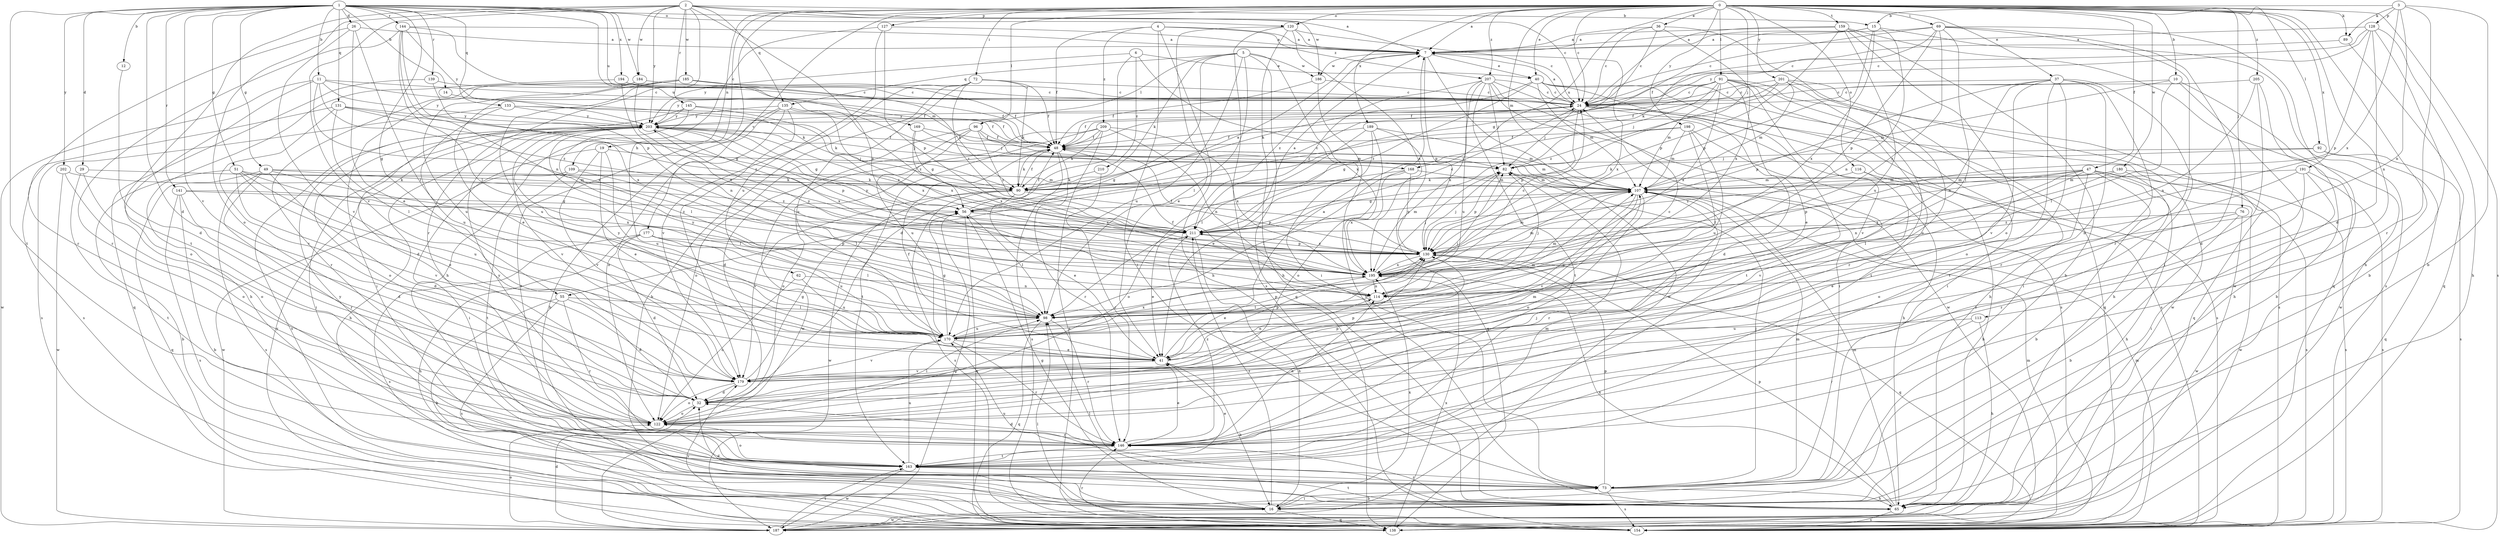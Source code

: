 strict digraph  {
0;
1;
2;
3;
4;
5;
6;
7;
10;
11;
12;
14;
15;
16;
19;
24;
26;
29;
32;
36;
37;
40;
41;
47;
48;
49;
51;
55;
56;
62;
65;
69;
72;
73;
76;
82;
89;
90;
91;
92;
96;
98;
107;
109;
113;
114;
116;
120;
122;
127;
128;
130;
131;
133;
135;
138;
139;
141;
144;
145;
146;
154;
159;
163;
168;
169;
170;
177;
179;
180;
184;
185;
186;
187;
189;
191;
194;
195;
198;
201;
202;
203;
205;
207;
209;
210;
211;
0 -> 7  [label=a];
0 -> 10  [label=b];
0 -> 19  [label=c];
0 -> 24  [label=c];
0 -> 36  [label=e];
0 -> 37  [label=e];
0 -> 40  [label=e];
0 -> 47  [label=f];
0 -> 62  [label=h];
0 -> 65  [label=h];
0 -> 69  [label=i];
0 -> 72  [label=i];
0 -> 76  [label=j];
0 -> 82  [label=j];
0 -> 89  [label=k];
0 -> 91  [label=l];
0 -> 92  [label=l];
0 -> 96  [label=l];
0 -> 107  [label=m];
0 -> 109  [label=n];
0 -> 113  [label=n];
0 -> 116  [label=o];
0 -> 120  [label=o];
0 -> 127  [label=p];
0 -> 154  [label=s];
0 -> 159  [label=t];
0 -> 168  [label=u];
0 -> 177  [label=v];
0 -> 180  [label=w];
0 -> 189  [label=x];
0 -> 191  [label=x];
0 -> 198  [label=y];
0 -> 201  [label=y];
0 -> 205  [label=z];
0 -> 207  [label=z];
1 -> 7  [label=a];
1 -> 11  [label=b];
1 -> 12  [label=b];
1 -> 14  [label=b];
1 -> 26  [label=d];
1 -> 29  [label=d];
1 -> 32  [label=d];
1 -> 49  [label=g];
1 -> 51  [label=g];
1 -> 55  [label=g];
1 -> 120  [label=o];
1 -> 131  [label=q];
1 -> 133  [label=q];
1 -> 139  [label=r];
1 -> 141  [label=r];
1 -> 144  [label=r];
1 -> 163  [label=t];
1 -> 168  [label=u];
1 -> 169  [label=u];
1 -> 179  [label=v];
1 -> 184  [label=w];
1 -> 194  [label=x];
1 -> 202  [label=y];
2 -> 15  [label=b];
2 -> 24  [label=c];
2 -> 114  [label=n];
2 -> 122  [label=o];
2 -> 135  [label=q];
2 -> 145  [label=r];
2 -> 146  [label=r];
2 -> 163  [label=t];
2 -> 179  [label=v];
2 -> 184  [label=w];
2 -> 185  [label=w];
2 -> 186  [label=w];
2 -> 203  [label=y];
3 -> 15  [label=b];
3 -> 16  [label=b];
3 -> 89  [label=k];
3 -> 114  [label=n];
3 -> 128  [label=p];
3 -> 146  [label=r];
3 -> 195  [label=x];
4 -> 7  [label=a];
4 -> 48  [label=f];
4 -> 65  [label=h];
4 -> 73  [label=i];
4 -> 207  [label=z];
4 -> 209  [label=z];
5 -> 55  [label=g];
5 -> 73  [label=i];
5 -> 90  [label=k];
5 -> 96  [label=l];
5 -> 98  [label=l];
5 -> 135  [label=q];
5 -> 138  [label=q];
5 -> 170  [label=u];
5 -> 186  [label=w];
6 -> 32  [label=d];
6 -> 40  [label=e];
6 -> 195  [label=x];
6 -> 203  [label=y];
6 -> 210  [label=z];
7 -> 40  [label=e];
7 -> 130  [label=p];
7 -> 186  [label=w];
7 -> 187  [label=w];
7 -> 195  [label=x];
7 -> 211  [label=z];
10 -> 24  [label=c];
10 -> 65  [label=h];
10 -> 98  [label=l];
10 -> 107  [label=m];
10 -> 187  [label=w];
11 -> 24  [label=c];
11 -> 48  [label=f];
11 -> 122  [label=o];
11 -> 187  [label=w];
11 -> 195  [label=x];
11 -> 203  [label=y];
11 -> 211  [label=z];
12 -> 32  [label=d];
14 -> 90  [label=k];
15 -> 7  [label=a];
15 -> 48  [label=f];
15 -> 114  [label=n];
15 -> 130  [label=p];
15 -> 154  [label=s];
15 -> 195  [label=x];
16 -> 32  [label=d];
16 -> 56  [label=g];
16 -> 73  [label=i];
16 -> 138  [label=q];
16 -> 187  [label=w];
16 -> 195  [label=x];
16 -> 211  [label=z];
19 -> 41  [label=e];
19 -> 73  [label=i];
19 -> 82  [label=j];
19 -> 170  [label=u];
19 -> 179  [label=v];
24 -> 7  [label=a];
24 -> 32  [label=d];
24 -> 48  [label=f];
24 -> 82  [label=j];
24 -> 130  [label=p];
24 -> 138  [label=q];
24 -> 154  [label=s];
24 -> 203  [label=y];
26 -> 7  [label=a];
26 -> 41  [label=e];
26 -> 98  [label=l];
26 -> 146  [label=r];
26 -> 179  [label=v];
29 -> 107  [label=m];
29 -> 122  [label=o];
29 -> 163  [label=t];
32 -> 107  [label=m];
32 -> 122  [label=o];
32 -> 130  [label=p];
36 -> 7  [label=a];
36 -> 24  [label=c];
36 -> 56  [label=g];
36 -> 122  [label=o];
36 -> 195  [label=x];
37 -> 24  [label=c];
37 -> 65  [label=h];
37 -> 73  [label=i];
37 -> 114  [label=n];
37 -> 122  [label=o];
37 -> 130  [label=p];
37 -> 146  [label=r];
37 -> 163  [label=t];
37 -> 179  [label=v];
40 -> 24  [label=c];
40 -> 90  [label=k];
40 -> 107  [label=m];
40 -> 138  [label=q];
40 -> 154  [label=s];
40 -> 163  [label=t];
40 -> 211  [label=z];
41 -> 7  [label=a];
41 -> 16  [label=b];
41 -> 48  [label=f];
41 -> 114  [label=n];
41 -> 130  [label=p];
41 -> 179  [label=v];
47 -> 16  [label=b];
47 -> 65  [label=h];
47 -> 98  [label=l];
47 -> 107  [label=m];
47 -> 114  [label=n];
47 -> 122  [label=o];
47 -> 130  [label=p];
47 -> 154  [label=s];
47 -> 187  [label=w];
47 -> 211  [label=z];
48 -> 82  [label=j];
48 -> 90  [label=k];
48 -> 107  [label=m];
48 -> 122  [label=o];
48 -> 146  [label=r];
48 -> 154  [label=s];
49 -> 32  [label=d];
49 -> 90  [label=k];
49 -> 98  [label=l];
49 -> 138  [label=q];
49 -> 146  [label=r];
49 -> 154  [label=s];
49 -> 211  [label=z];
51 -> 16  [label=b];
51 -> 41  [label=e];
51 -> 107  [label=m];
51 -> 170  [label=u];
51 -> 179  [label=v];
51 -> 195  [label=x];
55 -> 16  [label=b];
55 -> 32  [label=d];
55 -> 98  [label=l];
55 -> 146  [label=r];
55 -> 154  [label=s];
56 -> 7  [label=a];
56 -> 48  [label=f];
56 -> 98  [label=l];
56 -> 138  [label=q];
56 -> 211  [label=z];
62 -> 114  [label=n];
62 -> 122  [label=o];
62 -> 170  [label=u];
65 -> 98  [label=l];
65 -> 107  [label=m];
65 -> 130  [label=p];
65 -> 146  [label=r];
65 -> 154  [label=s];
65 -> 163  [label=t];
65 -> 195  [label=x];
69 -> 7  [label=a];
69 -> 24  [label=c];
69 -> 73  [label=i];
69 -> 90  [label=k];
69 -> 98  [label=l];
69 -> 130  [label=p];
69 -> 146  [label=r];
69 -> 187  [label=w];
69 -> 195  [label=x];
72 -> 16  [label=b];
72 -> 24  [label=c];
72 -> 48  [label=f];
72 -> 90  [label=k];
72 -> 170  [label=u];
72 -> 179  [label=v];
72 -> 211  [label=z];
73 -> 16  [label=b];
73 -> 65  [label=h];
73 -> 82  [label=j];
73 -> 107  [label=m];
73 -> 130  [label=p];
73 -> 154  [label=s];
73 -> 170  [label=u];
76 -> 16  [label=b];
76 -> 41  [label=e];
76 -> 187  [label=w];
76 -> 211  [label=z];
82 -> 107  [label=m];
82 -> 130  [label=p];
89 -> 24  [label=c];
89 -> 138  [label=q];
90 -> 24  [label=c];
90 -> 41  [label=e];
90 -> 48  [label=f];
90 -> 130  [label=p];
90 -> 154  [label=s];
90 -> 179  [label=v];
90 -> 187  [label=w];
91 -> 24  [label=c];
91 -> 41  [label=e];
91 -> 48  [label=f];
91 -> 73  [label=i];
91 -> 82  [label=j];
91 -> 107  [label=m];
91 -> 154  [label=s];
91 -> 163  [label=t];
91 -> 179  [label=v];
91 -> 195  [label=x];
91 -> 203  [label=y];
92 -> 82  [label=j];
92 -> 90  [label=k];
92 -> 138  [label=q];
92 -> 154  [label=s];
96 -> 32  [label=d];
96 -> 48  [label=f];
96 -> 107  [label=m];
96 -> 122  [label=o];
96 -> 170  [label=u];
96 -> 211  [label=z];
98 -> 24  [label=c];
98 -> 82  [label=j];
98 -> 138  [label=q];
98 -> 146  [label=r];
98 -> 170  [label=u];
98 -> 203  [label=y];
107 -> 56  [label=g];
107 -> 122  [label=o];
107 -> 146  [label=r];
107 -> 170  [label=u];
107 -> 179  [label=v];
109 -> 90  [label=k];
109 -> 98  [label=l];
109 -> 163  [label=t];
109 -> 187  [label=w];
113 -> 65  [label=h];
113 -> 146  [label=r];
113 -> 170  [label=u];
114 -> 48  [label=f];
114 -> 82  [label=j];
114 -> 98  [label=l];
114 -> 107  [label=m];
116 -> 65  [label=h];
116 -> 107  [label=m];
116 -> 179  [label=v];
120 -> 7  [label=a];
120 -> 24  [label=c];
120 -> 41  [label=e];
120 -> 65  [label=h];
120 -> 154  [label=s];
120 -> 195  [label=x];
122 -> 98  [label=l];
122 -> 146  [label=r];
122 -> 203  [label=y];
127 -> 7  [label=a];
127 -> 65  [label=h];
127 -> 130  [label=p];
127 -> 170  [label=u];
128 -> 7  [label=a];
128 -> 16  [label=b];
128 -> 24  [label=c];
128 -> 32  [label=d];
128 -> 65  [label=h];
128 -> 130  [label=p];
128 -> 203  [label=y];
130 -> 48  [label=f];
130 -> 82  [label=j];
130 -> 107  [label=m];
130 -> 138  [label=q];
130 -> 195  [label=x];
130 -> 203  [label=y];
130 -> 211  [label=z];
131 -> 56  [label=g];
131 -> 98  [label=l];
131 -> 154  [label=s];
131 -> 179  [label=v];
131 -> 203  [label=y];
131 -> 211  [label=z];
133 -> 48  [label=f];
133 -> 90  [label=k];
133 -> 154  [label=s];
133 -> 170  [label=u];
133 -> 203  [label=y];
135 -> 16  [label=b];
135 -> 122  [label=o];
135 -> 163  [label=t];
135 -> 179  [label=v];
135 -> 195  [label=x];
135 -> 203  [label=y];
135 -> 211  [label=z];
138 -> 107  [label=m];
138 -> 146  [label=r];
138 -> 195  [label=x];
138 -> 203  [label=y];
139 -> 24  [label=c];
139 -> 138  [label=q];
139 -> 195  [label=x];
141 -> 16  [label=b];
141 -> 32  [label=d];
141 -> 56  [label=g];
141 -> 154  [label=s];
141 -> 211  [label=z];
144 -> 7  [label=a];
144 -> 98  [label=l];
144 -> 107  [label=m];
144 -> 114  [label=n];
144 -> 130  [label=p];
144 -> 146  [label=r];
144 -> 203  [label=y];
145 -> 32  [label=d];
145 -> 48  [label=f];
145 -> 98  [label=l];
145 -> 195  [label=x];
145 -> 203  [label=y];
146 -> 32  [label=d];
146 -> 41  [label=e];
146 -> 114  [label=n];
146 -> 163  [label=t];
146 -> 211  [label=z];
154 -> 98  [label=l];
154 -> 107  [label=m];
154 -> 179  [label=v];
159 -> 7  [label=a];
159 -> 16  [label=b];
159 -> 24  [label=c];
159 -> 122  [label=o];
159 -> 130  [label=p];
159 -> 138  [label=q];
159 -> 170  [label=u];
163 -> 41  [label=e];
163 -> 73  [label=i];
163 -> 82  [label=j];
163 -> 107  [label=m];
163 -> 122  [label=o];
163 -> 170  [label=u];
163 -> 187  [label=w];
163 -> 203  [label=y];
168 -> 98  [label=l];
168 -> 107  [label=m];
168 -> 122  [label=o];
168 -> 130  [label=p];
168 -> 195  [label=x];
169 -> 48  [label=f];
169 -> 56  [label=g];
169 -> 82  [label=j];
169 -> 195  [label=x];
170 -> 41  [label=e];
170 -> 56  [label=g];
170 -> 107  [label=m];
170 -> 130  [label=p];
170 -> 146  [label=r];
170 -> 179  [label=v];
170 -> 195  [label=x];
170 -> 203  [label=y];
177 -> 32  [label=d];
177 -> 65  [label=h];
177 -> 98  [label=l];
177 -> 130  [label=p];
177 -> 154  [label=s];
177 -> 170  [label=u];
179 -> 32  [label=d];
179 -> 56  [label=g];
179 -> 122  [label=o];
179 -> 130  [label=p];
180 -> 90  [label=k];
180 -> 107  [label=m];
180 -> 146  [label=r];
180 -> 154  [label=s];
180 -> 195  [label=x];
184 -> 24  [label=c];
184 -> 146  [label=r];
184 -> 170  [label=u];
184 -> 195  [label=x];
185 -> 24  [label=c];
185 -> 41  [label=e];
185 -> 48  [label=f];
185 -> 73  [label=i];
185 -> 90  [label=k];
185 -> 170  [label=u];
186 -> 24  [label=c];
186 -> 48  [label=f];
186 -> 65  [label=h];
187 -> 32  [label=d];
187 -> 56  [label=g];
187 -> 122  [label=o];
187 -> 163  [label=t];
189 -> 41  [label=e];
189 -> 48  [label=f];
189 -> 98  [label=l];
189 -> 107  [label=m];
189 -> 122  [label=o];
189 -> 138  [label=q];
191 -> 73  [label=i];
191 -> 107  [label=m];
191 -> 114  [label=n];
191 -> 146  [label=r];
191 -> 154  [label=s];
194 -> 24  [label=c];
194 -> 48  [label=f];
194 -> 65  [label=h];
194 -> 114  [label=n];
195 -> 24  [label=c];
195 -> 41  [label=e];
195 -> 82  [label=j];
195 -> 107  [label=m];
195 -> 114  [label=n];
195 -> 203  [label=y];
198 -> 48  [label=f];
198 -> 56  [label=g];
198 -> 65  [label=h];
198 -> 98  [label=l];
198 -> 107  [label=m];
198 -> 170  [label=u];
201 -> 24  [label=c];
201 -> 48  [label=f];
201 -> 65  [label=h];
201 -> 107  [label=m];
201 -> 146  [label=r];
201 -> 187  [label=w];
201 -> 211  [label=z];
202 -> 90  [label=k];
202 -> 122  [label=o];
202 -> 187  [label=w];
203 -> 48  [label=f];
203 -> 56  [label=g];
203 -> 65  [label=h];
203 -> 73  [label=i];
203 -> 82  [label=j];
203 -> 122  [label=o];
203 -> 130  [label=p];
203 -> 154  [label=s];
203 -> 179  [label=v];
203 -> 195  [label=x];
203 -> 211  [label=z];
205 -> 16  [label=b];
205 -> 24  [label=c];
205 -> 32  [label=d];
205 -> 114  [label=n];
207 -> 24  [label=c];
207 -> 73  [label=i];
207 -> 82  [label=j];
207 -> 154  [label=s];
207 -> 163  [label=t];
207 -> 170  [label=u];
207 -> 187  [label=w];
207 -> 195  [label=x];
207 -> 211  [label=z];
209 -> 48  [label=f];
209 -> 90  [label=k];
209 -> 114  [label=n];
209 -> 154  [label=s];
209 -> 163  [label=t];
209 -> 187  [label=w];
209 -> 195  [label=x];
210 -> 90  [label=k];
210 -> 146  [label=r];
211 -> 7  [label=a];
211 -> 16  [label=b];
211 -> 24  [label=c];
211 -> 41  [label=e];
211 -> 107  [label=m];
211 -> 130  [label=p];
}
